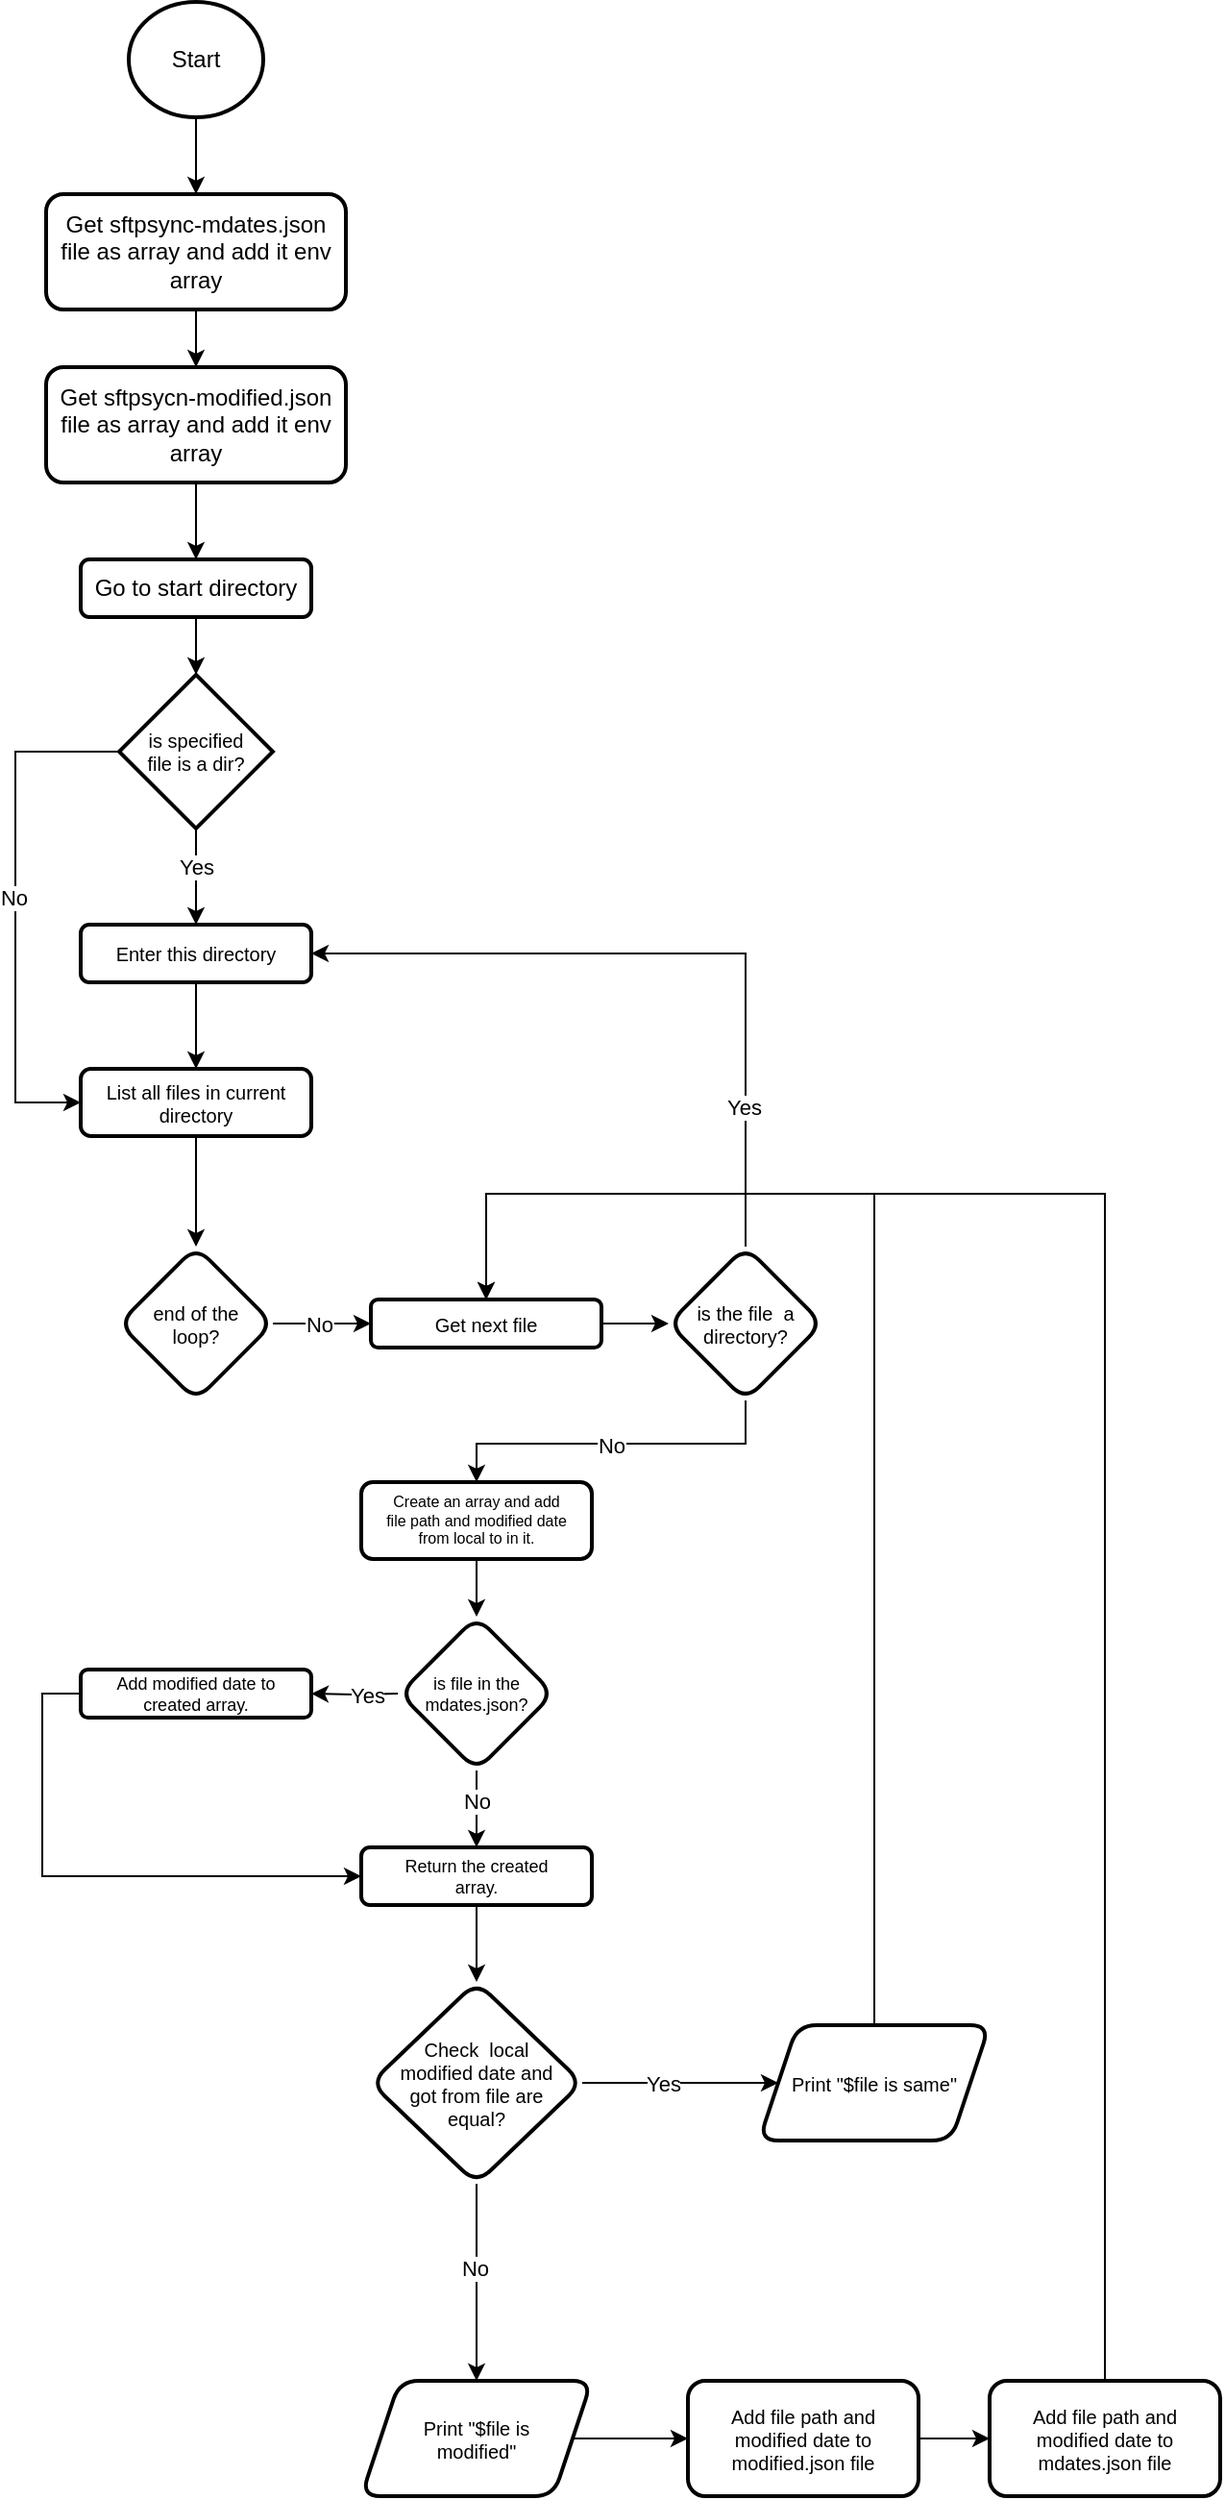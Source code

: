 <mxfile version="23.1.1" type="github">
  <diagram name="Sayfa -1" id="lxrp0j3HNtBndT4-ZyAu">
    <mxGraphModel dx="848" dy="1654" grid="1" gridSize="10" guides="1" tooltips="1" connect="1" arrows="1" fold="1" page="1" pageScale="1" pageWidth="827" pageHeight="1169" math="0" shadow="0">
      <root>
        <mxCell id="0" />
        <mxCell id="1" parent="0" />
        <mxCell id="jzBlY938i3cT21ndofOo-36" value="" style="edgeStyle=orthogonalEdgeStyle;rounded=0;orthogonalLoop=1;jettySize=auto;html=1;" edge="1" parent="1" source="jzBlY938i3cT21ndofOo-1" target="jzBlY938i3cT21ndofOo-35">
          <mxGeometry relative="1" as="geometry" />
        </mxCell>
        <mxCell id="jzBlY938i3cT21ndofOo-1" value="Start" style="strokeWidth=2;html=1;shape=mxgraph.flowchart.start_2;whiteSpace=wrap;" vertex="1" parent="1">
          <mxGeometry x="379" y="-120" width="70" height="60" as="geometry" />
        </mxCell>
        <mxCell id="jzBlY938i3cT21ndofOo-14" value="" style="edgeStyle=orthogonalEdgeStyle;rounded=0;orthogonalLoop=1;jettySize=auto;html=1;" edge="1" parent="1" source="jzBlY938i3cT21ndofOo-6" target="jzBlY938i3cT21ndofOo-13">
          <mxGeometry relative="1" as="geometry" />
        </mxCell>
        <mxCell id="jzBlY938i3cT21ndofOo-15" value="Yes" style="edgeLabel;html=1;align=center;verticalAlign=middle;resizable=0;points=[];" vertex="1" connectable="0" parent="jzBlY938i3cT21ndofOo-14">
          <mxGeometry x="-0.203" relative="1" as="geometry">
            <mxPoint as="offset" />
          </mxGeometry>
        </mxCell>
        <mxCell id="jzBlY938i3cT21ndofOo-24" value="" style="edgeStyle=orthogonalEdgeStyle;rounded=0;orthogonalLoop=1;jettySize=auto;html=1;entryX=0;entryY=0.5;entryDx=0;entryDy=0;" edge="1" parent="1" source="jzBlY938i3cT21ndofOo-6" target="jzBlY938i3cT21ndofOo-16">
          <mxGeometry relative="1" as="geometry">
            <mxPoint x="314" y="270" as="targetPoint" />
            <Array as="points">
              <mxPoint x="320" y="270" />
              <mxPoint x="320" y="453" />
            </Array>
          </mxGeometry>
        </mxCell>
        <mxCell id="jzBlY938i3cT21ndofOo-25" value="No" style="edgeLabel;html=1;align=center;verticalAlign=middle;resizable=0;points=[];" vertex="1" connectable="0" parent="jzBlY938i3cT21ndofOo-24">
          <mxGeometry x="-0.054" y="-3" relative="1" as="geometry">
            <mxPoint x="2" y="2" as="offset" />
          </mxGeometry>
        </mxCell>
        <mxCell id="jzBlY938i3cT21ndofOo-6" value="is specified file is a dir?" style="rhombus;whiteSpace=wrap;html=1;fontSize=10;strokeWidth=2;spacing=14;" vertex="1" parent="1">
          <mxGeometry x="374" y="230" width="80" height="80" as="geometry" />
        </mxCell>
        <mxCell id="jzBlY938i3cT21ndofOo-11" value="" style="edgeStyle=orthogonalEdgeStyle;rounded=0;orthogonalLoop=1;jettySize=auto;html=1;entryX=0.5;entryY=0;entryDx=0;entryDy=0;" edge="1" parent="1" source="jzBlY938i3cT21ndofOo-8" target="jzBlY938i3cT21ndofOo-6">
          <mxGeometry relative="1" as="geometry">
            <mxPoint x="414" y="230" as="targetPoint" />
          </mxGeometry>
        </mxCell>
        <mxCell id="jzBlY938i3cT21ndofOo-8" value="Go to start directory" style="rounded=1;whiteSpace=wrap;html=1;strokeWidth=2;" vertex="1" parent="1">
          <mxGeometry x="354" y="170" width="120" height="30" as="geometry" />
        </mxCell>
        <mxCell id="jzBlY938i3cT21ndofOo-17" value="" style="edgeStyle=orthogonalEdgeStyle;rounded=0;orthogonalLoop=1;jettySize=auto;html=1;" edge="1" parent="1" source="jzBlY938i3cT21ndofOo-13" target="jzBlY938i3cT21ndofOo-16">
          <mxGeometry relative="1" as="geometry" />
        </mxCell>
        <mxCell id="jzBlY938i3cT21ndofOo-13" value="Enter this directory" style="rounded=1;whiteSpace=wrap;html=1;fontSize=10;strokeWidth=2;spacing=14;" vertex="1" parent="1">
          <mxGeometry x="354" y="360" width="120" height="30" as="geometry" />
        </mxCell>
        <mxCell id="jzBlY938i3cT21ndofOo-19" value="" style="edgeStyle=orthogonalEdgeStyle;rounded=0;orthogonalLoop=1;jettySize=auto;html=1;" edge="1" parent="1" source="jzBlY938i3cT21ndofOo-16" target="jzBlY938i3cT21ndofOo-18">
          <mxGeometry relative="1" as="geometry" />
        </mxCell>
        <mxCell id="jzBlY938i3cT21ndofOo-16" value="List all files in current directory" style="rounded=1;whiteSpace=wrap;html=1;fontSize=10;strokeWidth=2;spacing=14;" vertex="1" parent="1">
          <mxGeometry x="354" y="435" width="120" height="35" as="geometry" />
        </mxCell>
        <mxCell id="jzBlY938i3cT21ndofOo-27" value="" style="edgeStyle=orthogonalEdgeStyle;rounded=0;orthogonalLoop=1;jettySize=auto;html=1;entryX=0;entryY=0.5;entryDx=0;entryDy=0;" edge="1" parent="1" source="jzBlY938i3cT21ndofOo-18" target="jzBlY938i3cT21ndofOo-52">
          <mxGeometry relative="1" as="geometry">
            <mxPoint x="514" y="567.5" as="targetPoint" />
          </mxGeometry>
        </mxCell>
        <mxCell id="jzBlY938i3cT21ndofOo-28" value="No" style="edgeLabel;html=1;align=center;verticalAlign=middle;resizable=0;points=[];" vertex="1" connectable="0" parent="jzBlY938i3cT21ndofOo-27">
          <mxGeometry x="0.063" y="1" relative="1" as="geometry">
            <mxPoint x="-3" y="1" as="offset" />
          </mxGeometry>
        </mxCell>
        <mxCell id="jzBlY938i3cT21ndofOo-18" value="end of the loop?" style="rhombus;whiteSpace=wrap;html=1;fontSize=10;rounded=1;strokeWidth=2;spacing=14;" vertex="1" parent="1">
          <mxGeometry x="374" y="527.5" width="80" height="80" as="geometry" />
        </mxCell>
        <mxCell id="jzBlY938i3cT21ndofOo-30" style="edgeStyle=orthogonalEdgeStyle;rounded=0;orthogonalLoop=1;jettySize=auto;html=1;exitX=0.5;exitY=0;exitDx=0;exitDy=0;entryX=1;entryY=0.5;entryDx=0;entryDy=0;" edge="1" parent="1" source="jzBlY938i3cT21ndofOo-29" target="jzBlY938i3cT21ndofOo-13">
          <mxGeometry relative="1" as="geometry">
            <Array as="points">
              <mxPoint x="700" y="375" />
            </Array>
          </mxGeometry>
        </mxCell>
        <mxCell id="jzBlY938i3cT21ndofOo-31" value="Yes" style="edgeLabel;html=1;align=center;verticalAlign=middle;resizable=0;points=[];" vertex="1" connectable="0" parent="jzBlY938i3cT21ndofOo-30">
          <mxGeometry x="-0.617" relative="1" as="geometry">
            <mxPoint x="-1" as="offset" />
          </mxGeometry>
        </mxCell>
        <mxCell id="jzBlY938i3cT21ndofOo-33" value="" style="edgeStyle=orthogonalEdgeStyle;rounded=0;orthogonalLoop=1;jettySize=auto;html=1;entryX=0.5;entryY=0;entryDx=0;entryDy=0;exitX=0.5;exitY=1;exitDx=0;exitDy=0;" edge="1" parent="1" source="jzBlY938i3cT21ndofOo-29" target="jzBlY938i3cT21ndofOo-44">
          <mxGeometry relative="1" as="geometry">
            <mxPoint x="560" y="697.5" as="targetPoint" />
            <Array as="points">
              <mxPoint x="700" y="630" />
              <mxPoint x="560" y="630" />
            </Array>
          </mxGeometry>
        </mxCell>
        <mxCell id="jzBlY938i3cT21ndofOo-34" value="No" style="edgeLabel;html=1;align=center;verticalAlign=middle;resizable=0;points=[];" vertex="1" connectable="0" parent="jzBlY938i3cT21ndofOo-33">
          <mxGeometry x="-0.361" relative="1" as="geometry">
            <mxPoint x="-34" y="1" as="offset" />
          </mxGeometry>
        </mxCell>
        <mxCell id="jzBlY938i3cT21ndofOo-29" value="is the file&amp;nbsp; a directory?" style="rhombus;whiteSpace=wrap;html=1;fontSize=10;rounded=1;strokeWidth=2;spacing=14;" vertex="1" parent="1">
          <mxGeometry x="660" y="527.5" width="80" height="80" as="geometry" />
        </mxCell>
        <mxCell id="jzBlY938i3cT21ndofOo-38" style="edgeStyle=orthogonalEdgeStyle;rounded=0;orthogonalLoop=1;jettySize=auto;html=1;exitX=0.5;exitY=1;exitDx=0;exitDy=0;entryX=0.5;entryY=0;entryDx=0;entryDy=0;" edge="1" parent="1" source="jzBlY938i3cT21ndofOo-35" target="jzBlY938i3cT21ndofOo-37">
          <mxGeometry relative="1" as="geometry">
            <mxPoint x="414" y="50" as="targetPoint" />
          </mxGeometry>
        </mxCell>
        <mxCell id="jzBlY938i3cT21ndofOo-35" value="Get sftpsync-mdates.json file as array and add it env array" style="rounded=1;whiteSpace=wrap;html=1;strokeWidth=2;" vertex="1" parent="1">
          <mxGeometry x="336" y="-20" width="156" height="60" as="geometry" />
        </mxCell>
        <mxCell id="jzBlY938i3cT21ndofOo-39" style="edgeStyle=orthogonalEdgeStyle;rounded=0;orthogonalLoop=1;jettySize=auto;html=1;exitX=0.5;exitY=1;exitDx=0;exitDy=0;entryX=0.5;entryY=0;entryDx=0;entryDy=0;" edge="1" parent="1" source="jzBlY938i3cT21ndofOo-37" target="jzBlY938i3cT21ndofOo-8">
          <mxGeometry relative="1" as="geometry" />
        </mxCell>
        <mxCell id="jzBlY938i3cT21ndofOo-37" value="Get sftpsycn-modified.json file as array and add it env array" style="rounded=1;whiteSpace=wrap;html=1;strokeWidth=2;" vertex="1" parent="1">
          <mxGeometry x="336" y="70" width="156" height="60" as="geometry" />
        </mxCell>
        <mxCell id="jzBlY938i3cT21ndofOo-42" value="" style="edgeStyle=orthogonalEdgeStyle;rounded=0;orthogonalLoop=1;jettySize=auto;html=1;entryX=1;entryY=0.5;entryDx=0;entryDy=0;" edge="1" parent="1" target="jzBlY938i3cT21ndofOo-41">
          <mxGeometry relative="1" as="geometry">
            <mxPoint x="519" y="760" as="sourcePoint" />
            <mxPoint x="459" y="760" as="targetPoint" />
          </mxGeometry>
        </mxCell>
        <mxCell id="jzBlY938i3cT21ndofOo-43" value="Yes" style="edgeLabel;html=1;align=center;verticalAlign=middle;resizable=0;points=[];" vertex="1" connectable="0" parent="jzBlY938i3cT21ndofOo-42">
          <mxGeometry x="-0.307" y="1" relative="1" as="geometry">
            <mxPoint y="-1" as="offset" />
          </mxGeometry>
        </mxCell>
        <mxCell id="jzBlY938i3cT21ndofOo-47" value="" style="edgeStyle=orthogonalEdgeStyle;rounded=0;orthogonalLoop=1;jettySize=auto;html=1;" edge="1" parent="1" source="jzBlY938i3cT21ndofOo-40" target="jzBlY938i3cT21ndofOo-46">
          <mxGeometry relative="1" as="geometry" />
        </mxCell>
        <mxCell id="jzBlY938i3cT21ndofOo-49" value="No" style="edgeLabel;html=1;align=center;verticalAlign=middle;resizable=0;points=[];" vertex="1" connectable="0" parent="jzBlY938i3cT21ndofOo-47">
          <mxGeometry x="-0.191" relative="1" as="geometry">
            <mxPoint as="offset" />
          </mxGeometry>
        </mxCell>
        <mxCell id="jzBlY938i3cT21ndofOo-40" value="is file in the mdates.json?" style="rhombus;whiteSpace=wrap;html=1;fontSize=9;rounded=1;strokeWidth=2;spacing=14;" vertex="1" parent="1">
          <mxGeometry x="520" y="720" width="80" height="80" as="geometry" />
        </mxCell>
        <mxCell id="jzBlY938i3cT21ndofOo-48" style="edgeStyle=orthogonalEdgeStyle;rounded=0;orthogonalLoop=1;jettySize=auto;html=1;exitX=0;exitY=0.5;exitDx=0;exitDy=0;entryX=0;entryY=0.5;entryDx=0;entryDy=0;" edge="1" parent="1" source="jzBlY938i3cT21ndofOo-41" target="jzBlY938i3cT21ndofOo-46">
          <mxGeometry relative="1" as="geometry" />
        </mxCell>
        <mxCell id="jzBlY938i3cT21ndofOo-41" value="Add modified date to created array." style="rounded=1;whiteSpace=wrap;html=1;fontSize=9;strokeWidth=2;spacing=14;" vertex="1" parent="1">
          <mxGeometry x="354" y="747.5" width="120" height="25" as="geometry" />
        </mxCell>
        <mxCell id="jzBlY938i3cT21ndofOo-45" style="edgeStyle=orthogonalEdgeStyle;rounded=0;orthogonalLoop=1;jettySize=auto;html=1;exitX=0.5;exitY=1;exitDx=0;exitDy=0;entryX=0.5;entryY=0;entryDx=0;entryDy=0;" edge="1" parent="1" source="jzBlY938i3cT21ndofOo-44" target="jzBlY938i3cT21ndofOo-40">
          <mxGeometry relative="1" as="geometry" />
        </mxCell>
        <mxCell id="jzBlY938i3cT21ndofOo-44" value="Create an array and add file path and modified date from local to in it." style="rounded=1;whiteSpace=wrap;html=1;fontSize=8;strokeWidth=2;spacing=14;" vertex="1" parent="1">
          <mxGeometry x="500" y="650" width="120" height="40" as="geometry" />
        </mxCell>
        <mxCell id="jzBlY938i3cT21ndofOo-51" value="" style="edgeStyle=orthogonalEdgeStyle;rounded=0;orthogonalLoop=1;jettySize=auto;html=1;" edge="1" parent="1" source="jzBlY938i3cT21ndofOo-46" target="jzBlY938i3cT21ndofOo-50">
          <mxGeometry relative="1" as="geometry" />
        </mxCell>
        <mxCell id="jzBlY938i3cT21ndofOo-46" value="Return the created array." style="rounded=1;whiteSpace=wrap;html=1;fontSize=9;strokeWidth=2;spacing=14;" vertex="1" parent="1">
          <mxGeometry x="500" y="840" width="120" height="30" as="geometry" />
        </mxCell>
        <mxCell id="jzBlY938i3cT21ndofOo-58" value="" style="edgeStyle=orthogonalEdgeStyle;rounded=0;orthogonalLoop=1;jettySize=auto;html=1;" edge="1" parent="1" source="jzBlY938i3cT21ndofOo-50" target="jzBlY938i3cT21ndofOo-57">
          <mxGeometry relative="1" as="geometry" />
        </mxCell>
        <mxCell id="jzBlY938i3cT21ndofOo-59" value="Yes" style="edgeLabel;html=1;align=center;verticalAlign=middle;resizable=0;points=[];" vertex="1" connectable="0" parent="jzBlY938i3cT21ndofOo-58">
          <mxGeometry x="-0.072" y="-2" relative="1" as="geometry">
            <mxPoint x="-6" y="-2" as="offset" />
          </mxGeometry>
        </mxCell>
        <mxCell id="jzBlY938i3cT21ndofOo-62" value="" style="edgeStyle=orthogonalEdgeStyle;rounded=0;orthogonalLoop=1;jettySize=auto;html=1;" edge="1" parent="1" source="jzBlY938i3cT21ndofOo-50" target="jzBlY938i3cT21ndofOo-61">
          <mxGeometry relative="1" as="geometry" />
        </mxCell>
        <mxCell id="jzBlY938i3cT21ndofOo-63" value="No" style="edgeLabel;html=1;align=center;verticalAlign=middle;resizable=0;points=[];" vertex="1" connectable="0" parent="jzBlY938i3cT21ndofOo-62">
          <mxGeometry x="-0.156" y="-1" relative="1" as="geometry">
            <mxPoint as="offset" />
          </mxGeometry>
        </mxCell>
        <mxCell id="jzBlY938i3cT21ndofOo-50" value="Check&amp;nbsp; local modified date and got from file are equal?" style="rhombus;whiteSpace=wrap;html=1;fontSize=10;rounded=1;strokeWidth=2;spacing=16;" vertex="1" parent="1">
          <mxGeometry x="505" y="910" width="110" height="105" as="geometry" />
        </mxCell>
        <mxCell id="jzBlY938i3cT21ndofOo-53" style="edgeStyle=orthogonalEdgeStyle;rounded=0;orthogonalLoop=1;jettySize=auto;html=1;exitX=1;exitY=0.5;exitDx=0;exitDy=0;entryX=0;entryY=0.5;entryDx=0;entryDy=0;" edge="1" parent="1" source="jzBlY938i3cT21ndofOo-52" target="jzBlY938i3cT21ndofOo-29">
          <mxGeometry relative="1" as="geometry" />
        </mxCell>
        <mxCell id="jzBlY938i3cT21ndofOo-52" value="Get next file" style="rounded=1;whiteSpace=wrap;html=1;fontSize=10;strokeWidth=2;spacing=14;" vertex="1" parent="1">
          <mxGeometry x="505" y="555" width="120" height="25" as="geometry" />
        </mxCell>
        <mxCell id="jzBlY938i3cT21ndofOo-60" style="edgeStyle=orthogonalEdgeStyle;rounded=0;orthogonalLoop=1;jettySize=auto;html=1;exitX=0.5;exitY=0;exitDx=0;exitDy=0;entryX=0.5;entryY=0;entryDx=0;entryDy=0;" edge="1" parent="1" source="jzBlY938i3cT21ndofOo-57" target="jzBlY938i3cT21ndofOo-52">
          <mxGeometry relative="1" as="geometry">
            <Array as="points">
              <mxPoint x="767" y="500" />
              <mxPoint x="565" y="500" />
            </Array>
          </mxGeometry>
        </mxCell>
        <mxCell id="jzBlY938i3cT21ndofOo-57" value="Print &quot;$file is same&quot;" style="shape=parallelogram;perimeter=parallelogramPerimeter;whiteSpace=wrap;html=1;fixedSize=1;fontSize=10;rounded=1;strokeWidth=2;spacing=16;" vertex="1" parent="1">
          <mxGeometry x="707" y="932.5" width="120" height="60" as="geometry" />
        </mxCell>
        <mxCell id="jzBlY938i3cT21ndofOo-65" value="" style="edgeStyle=orthogonalEdgeStyle;rounded=0;orthogonalLoop=1;jettySize=auto;html=1;" edge="1" parent="1" source="jzBlY938i3cT21ndofOo-61" target="jzBlY938i3cT21ndofOo-64">
          <mxGeometry relative="1" as="geometry" />
        </mxCell>
        <mxCell id="jzBlY938i3cT21ndofOo-61" value="Print &quot;$file is modified&quot;" style="shape=parallelogram;perimeter=parallelogramPerimeter;whiteSpace=wrap;html=1;fixedSize=1;fontSize=10;rounded=1;strokeWidth=2;spacing=16;" vertex="1" parent="1">
          <mxGeometry x="500" y="1117.5" width="120" height="60" as="geometry" />
        </mxCell>
        <mxCell id="jzBlY938i3cT21ndofOo-67" style="edgeStyle=orthogonalEdgeStyle;rounded=0;orthogonalLoop=1;jettySize=auto;html=1;exitX=1;exitY=0.5;exitDx=0;exitDy=0;entryX=0;entryY=0.5;entryDx=0;entryDy=0;" edge="1" parent="1" source="jzBlY938i3cT21ndofOo-64" target="jzBlY938i3cT21ndofOo-66">
          <mxGeometry relative="1" as="geometry" />
        </mxCell>
        <mxCell id="jzBlY938i3cT21ndofOo-64" value="Add file path and modified date to modified.json file" style="rounded=1;whiteSpace=wrap;html=1;fontSize=10;strokeWidth=2;spacing=16;" vertex="1" parent="1">
          <mxGeometry x="670" y="1117.5" width="120" height="60" as="geometry" />
        </mxCell>
        <mxCell id="jzBlY938i3cT21ndofOo-68" style="edgeStyle=orthogonalEdgeStyle;rounded=0;orthogonalLoop=1;jettySize=auto;html=1;entryX=0.5;entryY=0;entryDx=0;entryDy=0;" edge="1" parent="1" source="jzBlY938i3cT21ndofOo-66" target="jzBlY938i3cT21ndofOo-52">
          <mxGeometry relative="1" as="geometry">
            <Array as="points">
              <mxPoint x="887" y="500" />
              <mxPoint x="565" y="500" />
            </Array>
          </mxGeometry>
        </mxCell>
        <mxCell id="jzBlY938i3cT21ndofOo-66" value="Add file path and modified date to mdates.json file" style="rounded=1;whiteSpace=wrap;html=1;fontSize=10;strokeWidth=2;spacing=16;" vertex="1" parent="1">
          <mxGeometry x="827" y="1117.5" width="120" height="60" as="geometry" />
        </mxCell>
      </root>
    </mxGraphModel>
  </diagram>
</mxfile>
